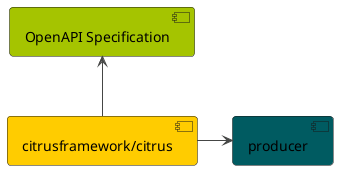 @startuml

!theme vibrant

component "citrusframework/citrus" as citrus #FFCC00
component producer #005B61

component "OpenAPI Specification" as spec #A5C400

citrus -right-> producer
spec <-down- citrus

@enduml